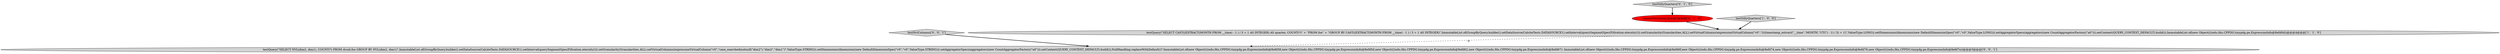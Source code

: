 digraph {
5 [style = filled, label = "testNvlColumns['0', '0', '1']", fillcolor = lightgray, shape = diamond image = "AAA0AAABBB3BBB"];
4 [style = filled, label = "testQuery(\"SELECT NVL(dim2, dim1), COUNT(*) FROM druid.foo GROUP BY NVL(dim2, dim1)\",ImmutableList.of(GroupByQuery.builder().setDataSource(CalciteTests.DATASOURCE1).setInterval(querySegmentSpec(Filtration.eternity())).setGranularity(Granularities.ALL).setVirtualColumns(expressionVirtualColumn(\"v0\",\"case_searched(notnull(\"dim2\"),\"dim2\",\"dim1\")\",ValueType.STRING)).setDimensions(dimensions(new DefaultDimensionSpec(\"v0\",\"v0\",ValueType.STRING))).setAggregatorSpecs(aggregators(new CountAggregatorFactory(\"a0\"))).setContext(QUERY_CONTEXT_DEFAULT).build()),NullHandling.replaceWithDefault()? ImmutableList.of(new Object((((edu.fdu.CPPDG.tinypdg.pe.ExpressionInfo@8efd58,new Object((((edu.fdu.CPPDG.tinypdg.pe.ExpressionInfo@8efd5d,new Object((((edu.fdu.CPPDG.tinypdg.pe.ExpressionInfo@8efd62,new Object((((edu.fdu.CPPDG.tinypdg.pe.ExpressionInfo@8efd67): ImmutableList.of(new Object((((edu.fdu.CPPDG.tinypdg.pe.ExpressionInfo@8efd6f,new Object((((edu.fdu.CPPDG.tinypdg.pe.ExpressionInfo@8efd74,new Object((((edu.fdu.CPPDG.tinypdg.pe.ExpressionInfo@8efd79,new Object((((edu.fdu.CPPDG.tinypdg.pe.ExpressionInfo@8efd7e))@@@3@@@['0', '0', '1']", fillcolor = lightgray, shape = ellipse image = "AAA0AAABBB3BBB"];
2 [style = filled, label = "cannotVectorize()@@@3@@@['0', '1', '0']", fillcolor = red, shape = ellipse image = "AAA1AAABBB2BBB"];
1 [style = filled, label = "testSillyQuarters['1', '0', '0']", fillcolor = lightgray, shape = diamond image = "AAA0AAABBB1BBB"];
0 [style = filled, label = "testQuery(\"SELECT CAST((EXTRACT(MONTH FROM __time) - 1 ) / 3 + 1 AS INTEGER) AS quarter, COUNT(*)\" + \"FROM foo\" + \"GROUP BY CAST((EXTRACT(MONTH FROM __time) - 1 ) / 3 + 1 AS INTEGER)\",ImmutableList.of(GroupByQuery.builder().setDataSource(CalciteTests.DATASOURCE1).setInterval(querySegmentSpec(Filtration.eternity())).setGranularity(Granularities.ALL).setVirtualColumns(expressionVirtualColumn(\"v0\",\"(((timestamp_extract(\"__time\",'MONTH','UTC') - 1) / 3) + 1)\",ValueType.LONG)).setDimensions(dimensions(new DefaultDimensionSpec(\"v0\",\"v0\",ValueType.LONG))).setAggregatorSpecs(aggregators(new CountAggregatorFactory(\"a0\"))).setContext(QUERY_CONTEXT_DEFAULT).build()),ImmutableList.of(new Object((((edu.fdu.CPPDG.tinypdg.pe.ExpressionInfo@8efd0d))@@@4@@@['1', '1', '0']", fillcolor = lightgray, shape = ellipse image = "AAA0AAABBB1BBB"];
3 [style = filled, label = "testSillyQuarters['0', '1', '0']", fillcolor = lightgray, shape = diamond image = "AAA0AAABBB2BBB"];
2->0 [style = bold, label=""];
0->4 [style = dashed, label="0"];
1->0 [style = bold, label=""];
3->2 [style = bold, label=""];
5->4 [style = bold, label=""];
}
